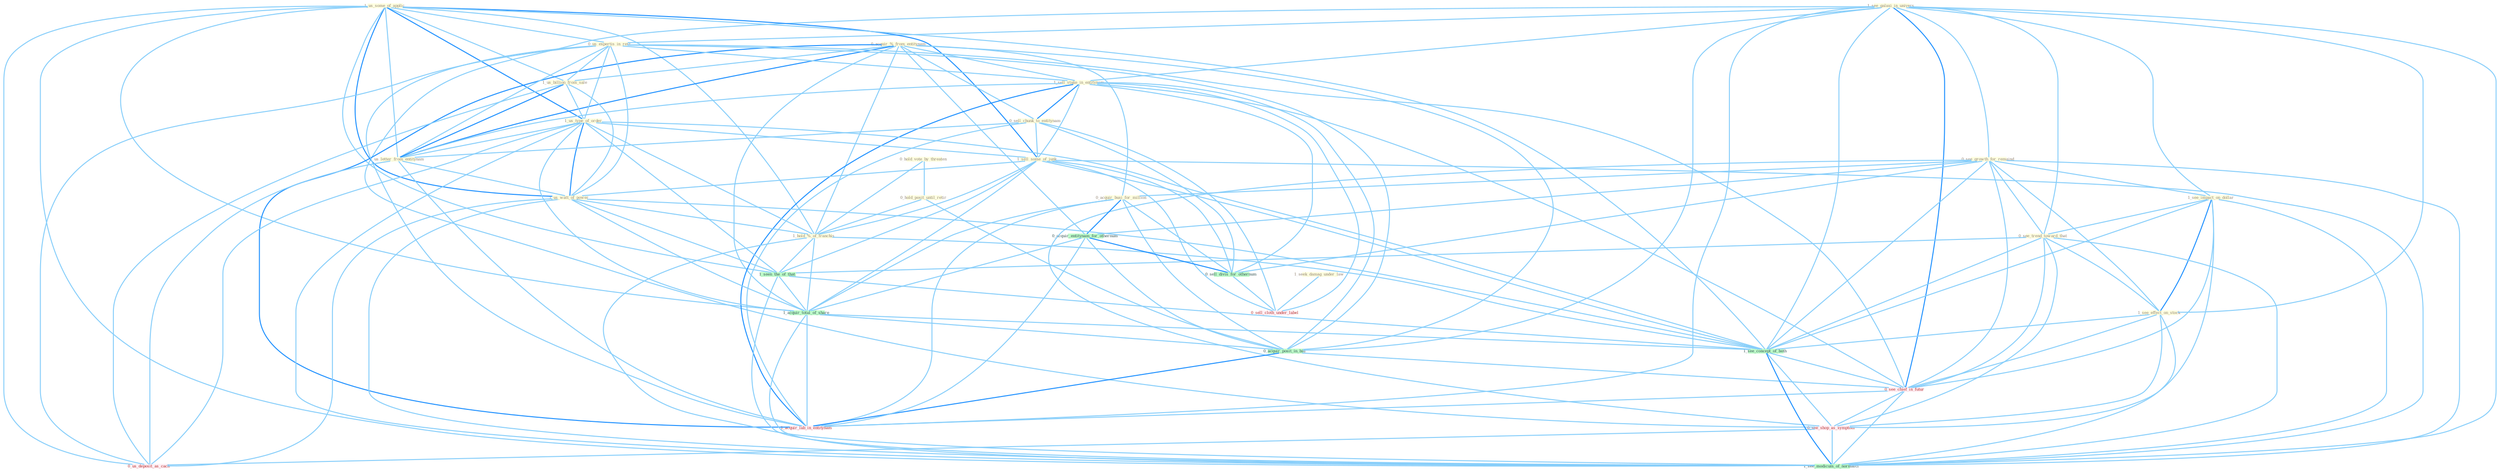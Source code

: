 Graph G{ 
    node
    [shape=polygon,style=filled,width=.5,height=.06,color="#BDFCC9",fixedsize=true,fontsize=4,
    fontcolor="#2f4f4f"];
    {node
    [color="#ffffe0", fontcolor="#8b7d6b"] "1_see_galaxi_in_univers " "1_seek_damag_under_law " "1_us_some_of_applic " "0_acquir_%_from_entitynam " "0_us_expertis_in_rest " "1_sell_stake_in_entitynam " "0_hold_vote_by_threaten " "0_see_growth_for_remaind " "1_us_billion_from_sale " "1_us_type_of_order " "1_see_impact_on_dollar " "0_sell_chunk_to_entitynam " "1_sell_some_of_junk " "1_us_letter_from_entitynam " "0_hold_posit_until_retir " "0_acquir_busi_for_million " "1_us_watt_of_power " "0_see_trend_toward_that " "1_see_effect_on_stock " "1_hold_%_of_franchis "}
{node [color="#fff0f5", fontcolor="#b22222"] "0_sell_cloth_under_label " "0_see_chief_in_futur " "0_see_shop_as_symptom " "1_acquir_lab_in_entitynam " "0_us_deposit_as_cach "}
edge [color="#B0E2FF"];

	"1_see_galaxi_in_univers " -- "0_us_expertis_in_rest " [w="1", color="#87cefa" ];
	"1_see_galaxi_in_univers " -- "1_sell_stake_in_entitynam " [w="1", color="#87cefa" ];
	"1_see_galaxi_in_univers " -- "0_see_growth_for_remaind " [w="1", color="#87cefa" ];
	"1_see_galaxi_in_univers " -- "1_see_impact_on_dollar " [w="1", color="#87cefa" ];
	"1_see_galaxi_in_univers " -- "0_see_trend_toward_that " [w="1", color="#87cefa" ];
	"1_see_galaxi_in_univers " -- "1_see_effect_on_stock " [w="1", color="#87cefa" ];
	"1_see_galaxi_in_univers " -- "0_acquir_posit_in_bid " [w="1", color="#87cefa" ];
	"1_see_galaxi_in_univers " -- "1_see_concept_of_both " [w="1", color="#87cefa" ];
	"1_see_galaxi_in_univers " -- "0_see_chief_in_futur " [w="2", color="#1e90ff" , len=0.8];
	"1_see_galaxi_in_univers " -- "0_see_shop_as_symptom " [w="1", color="#87cefa" ];
	"1_see_galaxi_in_univers " -- "1_acquir_lab_in_entitynam " [w="1", color="#87cefa" ];
	"1_see_galaxi_in_univers " -- "1_see_modicum_of_normalci " [w="1", color="#87cefa" ];
	"1_seek_damag_under_law " -- "0_sell_cloth_under_label " [w="1", color="#87cefa" ];
	"1_us_some_of_applic " -- "0_us_expertis_in_rest " [w="1", color="#87cefa" ];
	"1_us_some_of_applic " -- "1_us_billion_from_sale " [w="1", color="#87cefa" ];
	"1_us_some_of_applic " -- "1_us_type_of_order " [w="2", color="#1e90ff" , len=0.8];
	"1_us_some_of_applic " -- "1_sell_some_of_junk " [w="2", color="#1e90ff" , len=0.8];
	"1_us_some_of_applic " -- "1_us_letter_from_entitynam " [w="1", color="#87cefa" ];
	"1_us_some_of_applic " -- "1_us_watt_of_power " [w="2", color="#1e90ff" , len=0.8];
	"1_us_some_of_applic " -- "1_hold_%_of_franchis " [w="1", color="#87cefa" ];
	"1_us_some_of_applic " -- "1_seen_the_of_that " [w="1", color="#87cefa" ];
	"1_us_some_of_applic " -- "1_acquir_total_of_share " [w="1", color="#87cefa" ];
	"1_us_some_of_applic " -- "1_see_concept_of_both " [w="1", color="#87cefa" ];
	"1_us_some_of_applic " -- "0_us_deposit_as_cach " [w="1", color="#87cefa" ];
	"1_us_some_of_applic " -- "1_see_modicum_of_normalci " [w="1", color="#87cefa" ];
	"0_acquir_%_from_entitynam " -- "1_sell_stake_in_entitynam " [w="1", color="#87cefa" ];
	"0_acquir_%_from_entitynam " -- "1_us_billion_from_sale " [w="1", color="#87cefa" ];
	"0_acquir_%_from_entitynam " -- "0_sell_chunk_to_entitynam " [w="1", color="#87cefa" ];
	"0_acquir_%_from_entitynam " -- "1_us_letter_from_entitynam " [w="2", color="#1e90ff" , len=0.8];
	"0_acquir_%_from_entitynam " -- "0_acquir_busi_for_million " [w="1", color="#87cefa" ];
	"0_acquir_%_from_entitynam " -- "1_hold_%_of_franchis " [w="1", color="#87cefa" ];
	"0_acquir_%_from_entitynam " -- "0_acquir_entitynam_for_othernum " [w="1", color="#87cefa" ];
	"0_acquir_%_from_entitynam " -- "1_acquir_total_of_share " [w="1", color="#87cefa" ];
	"0_acquir_%_from_entitynam " -- "0_acquir_posit_in_bid " [w="1", color="#87cefa" ];
	"0_acquir_%_from_entitynam " -- "1_acquir_lab_in_entitynam " [w="2", color="#1e90ff" , len=0.8];
	"0_us_expertis_in_rest " -- "1_sell_stake_in_entitynam " [w="1", color="#87cefa" ];
	"0_us_expertis_in_rest " -- "1_us_billion_from_sale " [w="1", color="#87cefa" ];
	"0_us_expertis_in_rest " -- "1_us_type_of_order " [w="1", color="#87cefa" ];
	"0_us_expertis_in_rest " -- "1_us_letter_from_entitynam " [w="1", color="#87cefa" ];
	"0_us_expertis_in_rest " -- "1_us_watt_of_power " [w="1", color="#87cefa" ];
	"0_us_expertis_in_rest " -- "0_acquir_posit_in_bid " [w="1", color="#87cefa" ];
	"0_us_expertis_in_rest " -- "0_see_chief_in_futur " [w="1", color="#87cefa" ];
	"0_us_expertis_in_rest " -- "1_acquir_lab_in_entitynam " [w="1", color="#87cefa" ];
	"0_us_expertis_in_rest " -- "0_us_deposit_as_cach " [w="1", color="#87cefa" ];
	"1_sell_stake_in_entitynam " -- "0_sell_chunk_to_entitynam " [w="2", color="#1e90ff" , len=0.8];
	"1_sell_stake_in_entitynam " -- "1_sell_some_of_junk " [w="1", color="#87cefa" ];
	"1_sell_stake_in_entitynam " -- "1_us_letter_from_entitynam " [w="1", color="#87cefa" ];
	"1_sell_stake_in_entitynam " -- "0_sell_divis_for_othernum " [w="1", color="#87cefa" ];
	"1_sell_stake_in_entitynam " -- "0_sell_cloth_under_label " [w="1", color="#87cefa" ];
	"1_sell_stake_in_entitynam " -- "0_acquir_posit_in_bid " [w="1", color="#87cefa" ];
	"1_sell_stake_in_entitynam " -- "0_see_chief_in_futur " [w="1", color="#87cefa" ];
	"1_sell_stake_in_entitynam " -- "1_acquir_lab_in_entitynam " [w="2", color="#1e90ff" , len=0.8];
	"0_hold_vote_by_threaten " -- "0_hold_posit_until_retir " [w="1", color="#87cefa" ];
	"0_hold_vote_by_threaten " -- "1_hold_%_of_franchis " [w="1", color="#87cefa" ];
	"0_see_growth_for_remaind " -- "1_see_impact_on_dollar " [w="1", color="#87cefa" ];
	"0_see_growth_for_remaind " -- "0_acquir_busi_for_million " [w="1", color="#87cefa" ];
	"0_see_growth_for_remaind " -- "0_see_trend_toward_that " [w="1", color="#87cefa" ];
	"0_see_growth_for_remaind " -- "1_see_effect_on_stock " [w="1", color="#87cefa" ];
	"0_see_growth_for_remaind " -- "0_acquir_entitynam_for_othernum " [w="1", color="#87cefa" ];
	"0_see_growth_for_remaind " -- "0_sell_divis_for_othernum " [w="1", color="#87cefa" ];
	"0_see_growth_for_remaind " -- "1_see_concept_of_both " [w="1", color="#87cefa" ];
	"0_see_growth_for_remaind " -- "0_see_chief_in_futur " [w="1", color="#87cefa" ];
	"0_see_growth_for_remaind " -- "0_see_shop_as_symptom " [w="1", color="#87cefa" ];
	"0_see_growth_for_remaind " -- "1_see_modicum_of_normalci " [w="1", color="#87cefa" ];
	"1_us_billion_from_sale " -- "1_us_type_of_order " [w="1", color="#87cefa" ];
	"1_us_billion_from_sale " -- "1_us_letter_from_entitynam " [w="2", color="#1e90ff" , len=0.8];
	"1_us_billion_from_sale " -- "1_us_watt_of_power " [w="1", color="#87cefa" ];
	"1_us_billion_from_sale " -- "0_us_deposit_as_cach " [w="1", color="#87cefa" ];
	"1_us_type_of_order " -- "1_sell_some_of_junk " [w="1", color="#87cefa" ];
	"1_us_type_of_order " -- "1_us_letter_from_entitynam " [w="1", color="#87cefa" ];
	"1_us_type_of_order " -- "1_us_watt_of_power " [w="2", color="#1e90ff" , len=0.8];
	"1_us_type_of_order " -- "1_hold_%_of_franchis " [w="1", color="#87cefa" ];
	"1_us_type_of_order " -- "1_seen_the_of_that " [w="1", color="#87cefa" ];
	"1_us_type_of_order " -- "1_acquir_total_of_share " [w="1", color="#87cefa" ];
	"1_us_type_of_order " -- "1_see_concept_of_both " [w="1", color="#87cefa" ];
	"1_us_type_of_order " -- "0_us_deposit_as_cach " [w="1", color="#87cefa" ];
	"1_us_type_of_order " -- "1_see_modicum_of_normalci " [w="1", color="#87cefa" ];
	"1_see_impact_on_dollar " -- "0_see_trend_toward_that " [w="1", color="#87cefa" ];
	"1_see_impact_on_dollar " -- "1_see_effect_on_stock " [w="2", color="#1e90ff" , len=0.8];
	"1_see_impact_on_dollar " -- "1_see_concept_of_both " [w="1", color="#87cefa" ];
	"1_see_impact_on_dollar " -- "0_see_chief_in_futur " [w="1", color="#87cefa" ];
	"1_see_impact_on_dollar " -- "0_see_shop_as_symptom " [w="1", color="#87cefa" ];
	"1_see_impact_on_dollar " -- "1_see_modicum_of_normalci " [w="1", color="#87cefa" ];
	"0_sell_chunk_to_entitynam " -- "1_sell_some_of_junk " [w="1", color="#87cefa" ];
	"0_sell_chunk_to_entitynam " -- "1_us_letter_from_entitynam " [w="1", color="#87cefa" ];
	"0_sell_chunk_to_entitynam " -- "0_sell_divis_for_othernum " [w="1", color="#87cefa" ];
	"0_sell_chunk_to_entitynam " -- "0_sell_cloth_under_label " [w="1", color="#87cefa" ];
	"0_sell_chunk_to_entitynam " -- "1_acquir_lab_in_entitynam " [w="1", color="#87cefa" ];
	"1_sell_some_of_junk " -- "1_us_watt_of_power " [w="1", color="#87cefa" ];
	"1_sell_some_of_junk " -- "1_hold_%_of_franchis " [w="1", color="#87cefa" ];
	"1_sell_some_of_junk " -- "1_seen_the_of_that " [w="1", color="#87cefa" ];
	"1_sell_some_of_junk " -- "0_sell_divis_for_othernum " [w="1", color="#87cefa" ];
	"1_sell_some_of_junk " -- "1_acquir_total_of_share " [w="1", color="#87cefa" ];
	"1_sell_some_of_junk " -- "0_sell_cloth_under_label " [w="1", color="#87cefa" ];
	"1_sell_some_of_junk " -- "1_see_concept_of_both " [w="1", color="#87cefa" ];
	"1_sell_some_of_junk " -- "1_see_modicum_of_normalci " [w="1", color="#87cefa" ];
	"1_us_letter_from_entitynam " -- "1_us_watt_of_power " [w="1", color="#87cefa" ];
	"1_us_letter_from_entitynam " -- "1_acquir_lab_in_entitynam " [w="1", color="#87cefa" ];
	"1_us_letter_from_entitynam " -- "0_us_deposit_as_cach " [w="1", color="#87cefa" ];
	"0_hold_posit_until_retir " -- "1_hold_%_of_franchis " [w="1", color="#87cefa" ];
	"0_hold_posit_until_retir " -- "0_acquir_posit_in_bid " [w="1", color="#87cefa" ];
	"0_acquir_busi_for_million " -- "0_acquir_entitynam_for_othernum " [w="2", color="#1e90ff" , len=0.8];
	"0_acquir_busi_for_million " -- "0_sell_divis_for_othernum " [w="1", color="#87cefa" ];
	"0_acquir_busi_for_million " -- "1_acquir_total_of_share " [w="1", color="#87cefa" ];
	"0_acquir_busi_for_million " -- "0_acquir_posit_in_bid " [w="1", color="#87cefa" ];
	"0_acquir_busi_for_million " -- "1_acquir_lab_in_entitynam " [w="1", color="#87cefa" ];
	"1_us_watt_of_power " -- "1_hold_%_of_franchis " [w="1", color="#87cefa" ];
	"1_us_watt_of_power " -- "1_seen_the_of_that " [w="1", color="#87cefa" ];
	"1_us_watt_of_power " -- "1_acquir_total_of_share " [w="1", color="#87cefa" ];
	"1_us_watt_of_power " -- "1_see_concept_of_both " [w="1", color="#87cefa" ];
	"1_us_watt_of_power " -- "0_us_deposit_as_cach " [w="1", color="#87cefa" ];
	"1_us_watt_of_power " -- "1_see_modicum_of_normalci " [w="1", color="#87cefa" ];
	"0_see_trend_toward_that " -- "1_see_effect_on_stock " [w="1", color="#87cefa" ];
	"0_see_trend_toward_that " -- "1_seen_the_of_that " [w="1", color="#87cefa" ];
	"0_see_trend_toward_that " -- "1_see_concept_of_both " [w="1", color="#87cefa" ];
	"0_see_trend_toward_that " -- "0_see_chief_in_futur " [w="1", color="#87cefa" ];
	"0_see_trend_toward_that " -- "0_see_shop_as_symptom " [w="1", color="#87cefa" ];
	"0_see_trend_toward_that " -- "1_see_modicum_of_normalci " [w="1", color="#87cefa" ];
	"1_see_effect_on_stock " -- "1_see_concept_of_both " [w="1", color="#87cefa" ];
	"1_see_effect_on_stock " -- "0_see_chief_in_futur " [w="1", color="#87cefa" ];
	"1_see_effect_on_stock " -- "0_see_shop_as_symptom " [w="1", color="#87cefa" ];
	"1_see_effect_on_stock " -- "1_see_modicum_of_normalci " [w="1", color="#87cefa" ];
	"1_hold_%_of_franchis " -- "1_seen_the_of_that " [w="1", color="#87cefa" ];
	"1_hold_%_of_franchis " -- "1_acquir_total_of_share " [w="1", color="#87cefa" ];
	"1_hold_%_of_franchis " -- "1_see_concept_of_both " [w="1", color="#87cefa" ];
	"1_hold_%_of_franchis " -- "1_see_modicum_of_normalci " [w="1", color="#87cefa" ];
	"0_acquir_entitynam_for_othernum " -- "0_sell_divis_for_othernum " [w="2", color="#1e90ff" , len=0.8];
	"0_acquir_entitynam_for_othernum " -- "1_acquir_total_of_share " [w="1", color="#87cefa" ];
	"0_acquir_entitynam_for_othernum " -- "0_acquir_posit_in_bid " [w="1", color="#87cefa" ];
	"0_acquir_entitynam_for_othernum " -- "1_acquir_lab_in_entitynam " [w="1", color="#87cefa" ];
	"1_seen_the_of_that " -- "1_acquir_total_of_share " [w="1", color="#87cefa" ];
	"1_seen_the_of_that " -- "1_see_concept_of_both " [w="1", color="#87cefa" ];
	"1_seen_the_of_that " -- "1_see_modicum_of_normalci " [w="1", color="#87cefa" ];
	"0_sell_divis_for_othernum " -- "0_sell_cloth_under_label " [w="1", color="#87cefa" ];
	"1_acquir_total_of_share " -- "0_acquir_posit_in_bid " [w="1", color="#87cefa" ];
	"1_acquir_total_of_share " -- "1_see_concept_of_both " [w="1", color="#87cefa" ];
	"1_acquir_total_of_share " -- "1_acquir_lab_in_entitynam " [w="1", color="#87cefa" ];
	"1_acquir_total_of_share " -- "1_see_modicum_of_normalci " [w="1", color="#87cefa" ];
	"0_acquir_posit_in_bid " -- "0_see_chief_in_futur " [w="1", color="#87cefa" ];
	"0_acquir_posit_in_bid " -- "1_acquir_lab_in_entitynam " [w="2", color="#1e90ff" , len=0.8];
	"1_see_concept_of_both " -- "0_see_chief_in_futur " [w="1", color="#87cefa" ];
	"1_see_concept_of_both " -- "0_see_shop_as_symptom " [w="1", color="#87cefa" ];
	"1_see_concept_of_both " -- "1_see_modicum_of_normalci " [w="2", color="#1e90ff" , len=0.8];
	"0_see_chief_in_futur " -- "0_see_shop_as_symptom " [w="1", color="#87cefa" ];
	"0_see_chief_in_futur " -- "1_acquir_lab_in_entitynam " [w="1", color="#87cefa" ];
	"0_see_chief_in_futur " -- "1_see_modicum_of_normalci " [w="1", color="#87cefa" ];
	"0_see_shop_as_symptom " -- "0_us_deposit_as_cach " [w="1", color="#87cefa" ];
	"0_see_shop_as_symptom " -- "1_see_modicum_of_normalci " [w="1", color="#87cefa" ];
}